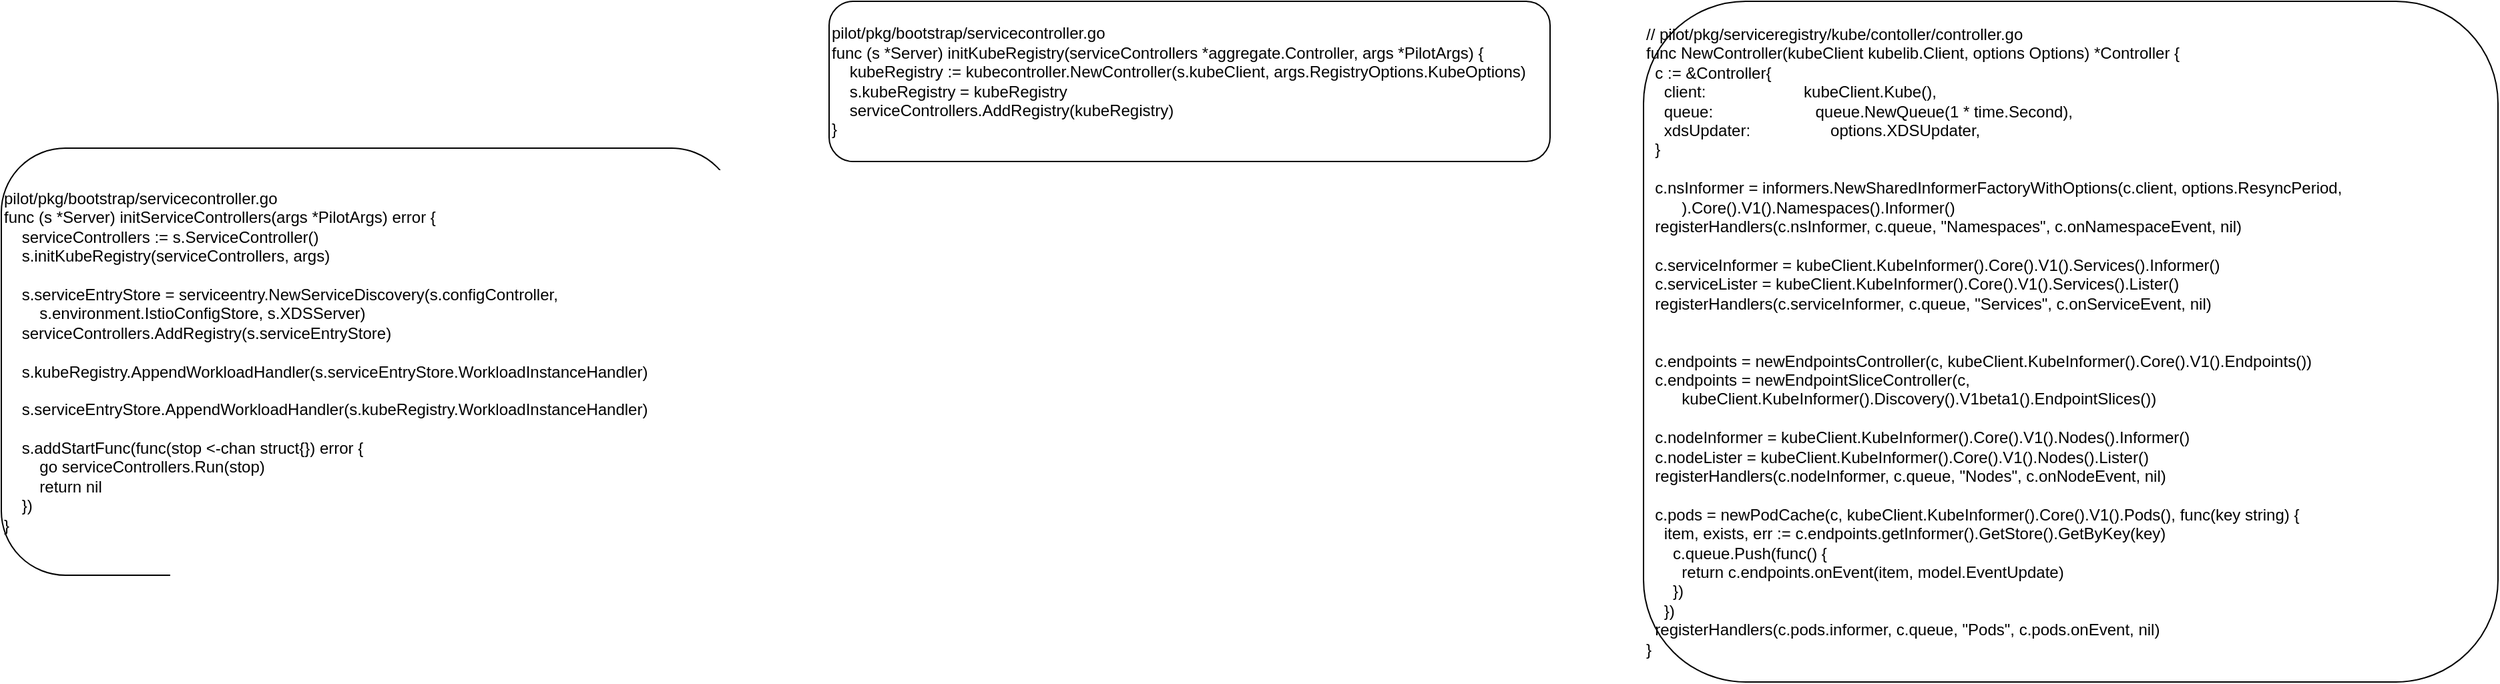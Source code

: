 <mxfile version="13.10.0" type="github">
  <diagram id="8sb3Bw6IxuCxyVAl2Eib" name="Page-1">
    <mxGraphModel dx="1022" dy="437" grid="1" gridSize="10" guides="1" tooltips="1" connect="1" arrows="1" fold="1" page="1" pageScale="1" pageWidth="827" pageHeight="1169" math="0" shadow="0">
      <root>
        <mxCell id="0" />
        <mxCell id="1" parent="0" />
        <mxCell id="_EVcE_OySbLcWITSbfoF-1" value="&lt;div&gt;pilot/pkg/bootstrap/servicecontroller.go&lt;/div&gt;&lt;div&gt;func (s *Server) initServiceControllers(args *PilotArgs) error {&lt;/div&gt;&lt;div&gt;&lt;span&gt;&lt;/span&gt;&amp;nbsp; &amp;nbsp; serviceControllers := s.ServiceController()&lt;/div&gt;&lt;div&gt;&amp;nbsp; &amp;nbsp; s.initKubeRegistry(serviceControllers, args)&lt;/div&gt;&lt;div&gt;&lt;br&gt;&lt;/div&gt;&lt;div&gt;&lt;span&gt;&lt;/span&gt;&amp;nbsp; &amp;nbsp; s.serviceEntryStore = serviceentry.NewServiceDiscovery(s.configController,&amp;nbsp;&lt;/div&gt;&lt;div&gt;&lt;span&gt;&lt;/span&gt;&amp;nbsp; &amp;nbsp; &amp;nbsp; &amp;nbsp; s.environment.IstioConfigStore, s.XDSServer)&lt;/div&gt;&lt;div&gt;&lt;span&gt;&lt;/span&gt;&amp;nbsp; &amp;nbsp; serviceControllers.AddRegistry(s.serviceEntryStore)&lt;/div&gt;&lt;div&gt;&lt;br&gt;&lt;/div&gt;&lt;div&gt;&lt;span&gt;&lt;/span&gt;&amp;nbsp; &amp;nbsp; s.kubeRegistry.AppendWorkloadHandler(s.serviceEntryStore.WorkloadInstanceHandler)&lt;/div&gt;&lt;div&gt;&lt;br&gt;&lt;/div&gt;&lt;div&gt;&amp;nbsp; &amp;nbsp; s.serviceEntryStore.AppendWorkloadHandler(s.kubeRegistry.WorkloadInstanceHandler)&lt;/div&gt;&lt;div&gt;&lt;br&gt;&lt;/div&gt;&lt;div&gt;&lt;span&gt;&lt;/span&gt;&amp;nbsp; &amp;nbsp; s.addStartFunc(func(stop &amp;lt;-chan struct{}) error {&lt;/div&gt;&lt;div&gt;&lt;span&gt;&lt;/span&gt;&amp;nbsp; &amp;nbsp; &amp;nbsp; &amp;nbsp; go serviceControllers.Run(stop)&lt;/div&gt;&lt;div&gt;&lt;span&gt;&lt;/span&gt;&amp;nbsp; &amp;nbsp; &amp;nbsp; &amp;nbsp; return nil&lt;/div&gt;&lt;div&gt;&lt;span&gt;&lt;/span&gt;&amp;nbsp; &amp;nbsp; })&lt;/div&gt;&lt;div&gt;}&lt;/div&gt;" style="rounded=1;whiteSpace=wrap;html=1;align=left;" vertex="1" parent="1">
          <mxGeometry x="100" y="190" width="550" height="320" as="geometry" />
        </mxCell>
        <mxCell id="_EVcE_OySbLcWITSbfoF-2" value="&lt;div&gt;pilot/pkg/bootstrap/servicecontroller.go&lt;/div&gt;&lt;div&gt;func (s *Server) initKubeRegistry(serviceControllers *aggregate.Controller, args *PilotArgs) {&lt;/div&gt;&lt;div&gt;&lt;span&gt;&lt;/span&gt;&amp;nbsp; &amp;nbsp; kubeRegistry := kubecontroller.NewController(s.kubeClient, args.RegistryOptions.KubeOptions)&lt;/div&gt;&lt;div&gt;&lt;span&gt;&lt;/span&gt;&amp;nbsp; &amp;nbsp; s.kubeRegistry = kubeRegistry&lt;/div&gt;&lt;div&gt;&lt;span&gt;&lt;/span&gt;&amp;nbsp; &amp;nbsp; serviceControllers.AddRegistry(kubeRegistry)&lt;/div&gt;&lt;div&gt;}&lt;/div&gt;" style="rounded=1;whiteSpace=wrap;html=1;align=left;" vertex="1" parent="1">
          <mxGeometry x="720" y="80" width="540" height="120" as="geometry" />
        </mxCell>
        <mxCell id="_EVcE_OySbLcWITSbfoF-3" value="&lt;div&gt;// pilot/pkg/serviceregistry/kube/contoller/controller.go&lt;/div&gt;&lt;div&gt;func NewController(kubeClient kubelib.Client, options Options) *Controller {&lt;/div&gt;&lt;div&gt;&lt;span&gt;&lt;/span&gt;&amp;nbsp; c := &amp;amp;Controller{&lt;/div&gt;&lt;div&gt;&lt;span&gt;&lt;/span&gt;&amp;nbsp; &amp;nbsp; client:&amp;nbsp; &amp;nbsp; &amp;nbsp; &amp;nbsp; &amp;nbsp; &amp;nbsp; &amp;nbsp; &amp;nbsp; &amp;nbsp; &amp;nbsp; &amp;nbsp; kubeClient.Kube(),&lt;/div&gt;&lt;div&gt;&lt;span&gt;&lt;/span&gt;&amp;nbsp; &amp;nbsp; queue:&amp;nbsp; &amp;nbsp; &amp;nbsp; &amp;nbsp; &amp;nbsp; &amp;nbsp; &amp;nbsp; &amp;nbsp; &amp;nbsp; &amp;nbsp; &amp;nbsp; &amp;nbsp;queue.NewQueue(1 * time.Second),&lt;/div&gt;&lt;div&gt;&lt;span&gt;&lt;/span&gt;&amp;nbsp; &amp;nbsp; xdsUpdater:&amp;nbsp; &amp;nbsp; &amp;nbsp; &amp;nbsp; &amp;nbsp; &amp;nbsp; &amp;nbsp; &amp;nbsp; &amp;nbsp; options.XDSUpdater,&lt;/div&gt;&lt;div&gt;&lt;span&gt;&lt;/span&gt;&amp;nbsp; }&lt;/div&gt;&lt;div&gt;&lt;br&gt;&lt;/div&gt;&lt;div&gt;&lt;span&gt;&lt;/span&gt;&amp;nbsp; c.nsInformer = informers.NewSharedInformerFactoryWithOptions(c.client, options.ResyncPeriod,&lt;/div&gt;&lt;div&gt;&amp;nbsp; &amp;nbsp; &amp;nbsp; &amp;nbsp; ).Core().V1().Namespaces().Informer()&lt;/div&gt;&lt;div&gt;&lt;span&gt;&lt;/span&gt;&amp;nbsp; registerHandlers(c.nsInformer, c.queue, &quot;Namespaces&quot;, c.onNamespaceEvent, nil)&lt;/div&gt;&lt;div&gt;&lt;br&gt;&lt;/div&gt;&lt;div&gt;&lt;span&gt;&lt;/span&gt;&amp;nbsp; c.serviceInformer = kubeClient.KubeInformer().Core().V1().Services().Informer()&lt;/div&gt;&lt;div&gt;&lt;span&gt;&lt;/span&gt;&amp;nbsp; c.serviceLister = kubeClient.KubeInformer().Core().V1().Services().Lister()&lt;/div&gt;&lt;div&gt;&lt;span&gt;&lt;/span&gt;&amp;nbsp; registerHandlers(c.serviceInformer, c.queue, &quot;Services&quot;, c.onServiceEvent, nil)&lt;/div&gt;&lt;div&gt;&lt;br&gt;&lt;/div&gt;&lt;div&gt;&lt;br&gt;&lt;/div&gt;&lt;div&gt;&lt;span&gt;&lt;/span&gt;&amp;nbsp; c.endpoints = newEndpointsController(c, kubeClient.KubeInformer().Core().V1().Endpoints())&lt;/div&gt;&lt;div&gt;&lt;span&gt;&lt;/span&gt;&amp;nbsp; c.endpoints = newEndpointSliceController(c,&amp;nbsp;&lt;/div&gt;&lt;div&gt;&amp;nbsp; &amp;nbsp; &amp;nbsp; &amp;nbsp; kubeClient.KubeInformer().Discovery().V1beta1().EndpointSlices())&lt;/div&gt;&lt;div&gt;&lt;br&gt;&lt;/div&gt;&lt;div&gt;&lt;span&gt;&lt;/span&gt;&amp;nbsp; c.nodeInformer = kubeClient.KubeInformer().Core().V1().Nodes().Informer()&lt;/div&gt;&lt;div&gt;&lt;span&gt;&lt;/span&gt;&amp;nbsp; c.nodeLister = kubeClient.KubeInformer().Core().V1().Nodes().Lister()&lt;/div&gt;&lt;div&gt;&lt;span&gt;&lt;/span&gt;&amp;nbsp; registerHandlers(c.nodeInformer, c.queue, &quot;Nodes&quot;, c.onNodeEvent, nil)&lt;/div&gt;&lt;div&gt;&lt;br&gt;&lt;/div&gt;&lt;div&gt;&lt;span&gt;&lt;/span&gt;&amp;nbsp; c.pods = newPodCache(c, kubeClient.KubeInformer().Core().V1().Pods(), func(key string) {&lt;/div&gt;&lt;div&gt;&lt;span&gt;&lt;/span&gt;&amp;nbsp; &amp;nbsp; item, exists, err := c.endpoints.getInformer().GetStore().GetByKey(key)&lt;/div&gt;&lt;div&gt;&lt;span&gt;&lt;/span&gt;&amp;nbsp; &amp;nbsp; &amp;nbsp; c.queue.Push(func() {&lt;/div&gt;&lt;div&gt;&lt;span&gt;&lt;/span&gt;&amp;nbsp; &amp;nbsp; &amp;nbsp; &amp;nbsp; return c.endpoints.onEvent(item, model.EventUpdate)&lt;/div&gt;&lt;div&gt;&lt;span&gt;&lt;/span&gt;&amp;nbsp; &amp;nbsp; &amp;nbsp; })&lt;/div&gt;&lt;div&gt;&lt;span&gt;&lt;/span&gt;&amp;nbsp; &amp;nbsp; })&lt;/div&gt;&lt;div&gt;&lt;span&gt;&lt;/span&gt;&amp;nbsp; registerHandlers(c.pods.informer, c.queue, &quot;Pods&quot;, c.pods.onEvent, nil)&lt;/div&gt;&lt;div&gt;}&lt;/div&gt;" style="rounded=1;whiteSpace=wrap;html=1;align=left;" vertex="1" parent="1">
          <mxGeometry x="1330" y="80" width="640" height="510" as="geometry" />
        </mxCell>
      </root>
    </mxGraphModel>
  </diagram>
</mxfile>
